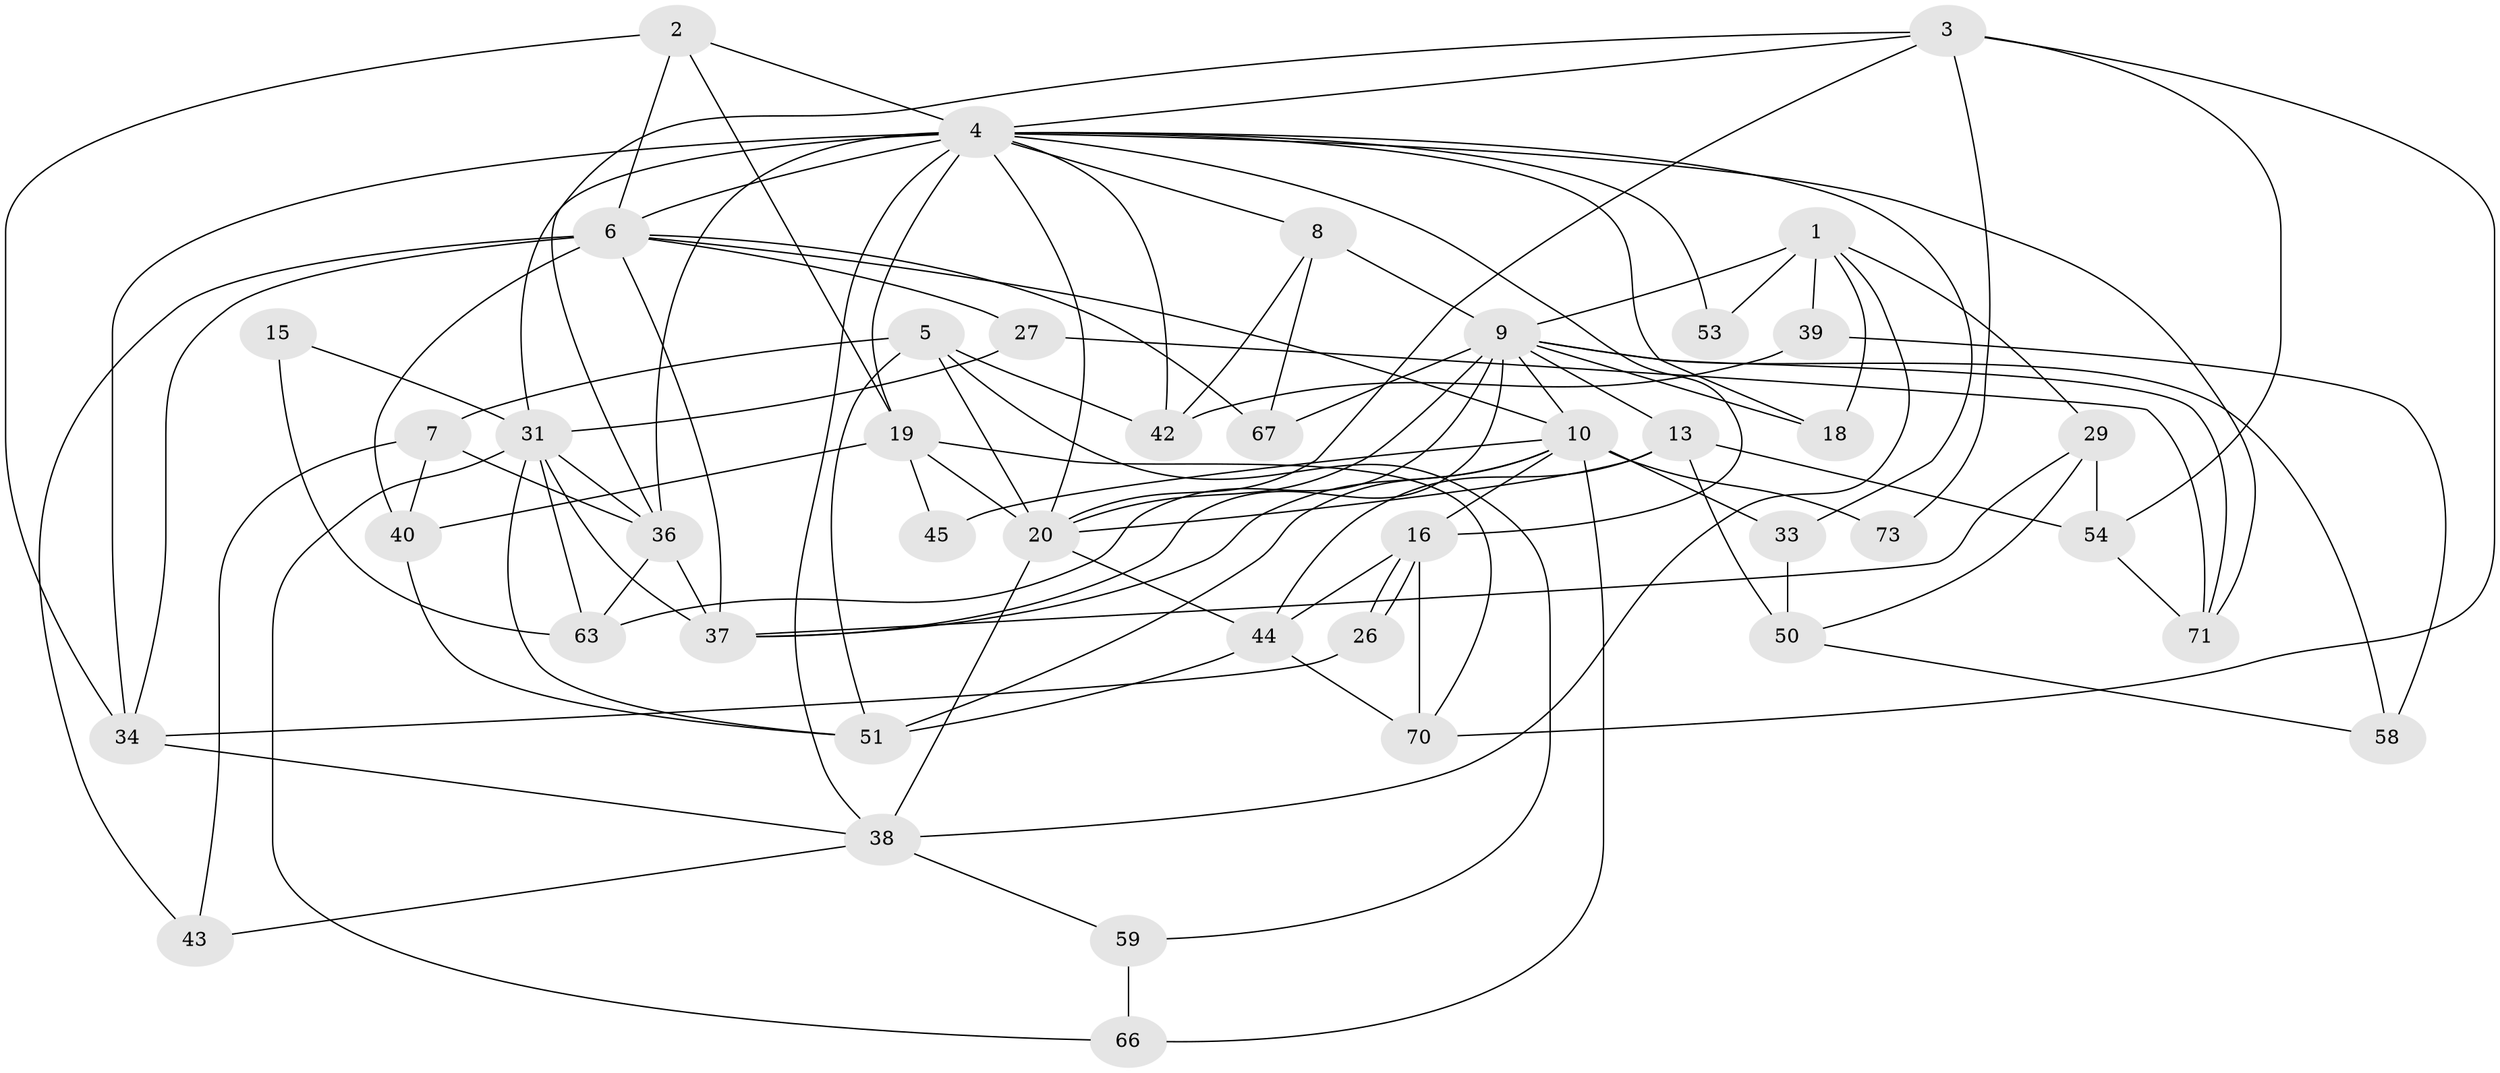 // original degree distribution, {3: 0.2191780821917808, 2: 0.1232876712328767, 4: 0.3424657534246575, 8: 0.0136986301369863, 5: 0.2054794520547945, 6: 0.0821917808219178, 7: 0.0136986301369863}
// Generated by graph-tools (version 1.1) at 2025/18/03/04/25 18:18:37]
// undirected, 43 vertices, 105 edges
graph export_dot {
graph [start="1"]
  node [color=gray90,style=filled];
  1 [super="+32"];
  2 [super="+64"];
  3 [super="+11"];
  4 [super="+48+12+23+52"];
  5;
  6 [super="+61+47+21"];
  7;
  8 [super="+65"];
  9 [super="+56+14+24"];
  10 [super="+55+49+28"];
  13 [super="+30"];
  15;
  16 [super="+17"];
  18;
  19 [super="+46"];
  20 [super="+41+22"];
  26;
  27;
  29;
  31 [super="+35"];
  33;
  34;
  36 [super="+72"];
  37;
  38 [super="+69"];
  39;
  40;
  42;
  43;
  44;
  45;
  50 [super="+68"];
  51;
  53;
  54;
  58 [super="+60"];
  59 [super="+62"];
  63;
  66;
  67;
  70;
  71;
  73;
  1 -- 9 [weight=2];
  1 -- 18;
  1 -- 53;
  1 -- 39;
  1 -- 29;
  1 -- 38;
  2 -- 19;
  2 -- 34;
  2 -- 4;
  2 -- 6;
  3 -- 70;
  3 -- 73;
  3 -- 4;
  3 -- 20;
  3 -- 54;
  3 -- 36;
  4 -- 34 [weight=2];
  4 -- 53;
  4 -- 71;
  4 -- 33;
  4 -- 8;
  4 -- 6 [weight=2];
  4 -- 18;
  4 -- 38;
  4 -- 42;
  4 -- 31;
  4 -- 19;
  4 -- 20;
  4 -- 16;
  4 -- 36;
  5 -- 42;
  5 -- 51;
  5 -- 7;
  5 -- 20;
  5 -- 59;
  6 -- 37;
  6 -- 27;
  6 -- 67;
  6 -- 40;
  6 -- 43;
  6 -- 34;
  6 -- 10;
  7 -- 40;
  7 -- 43;
  7 -- 36;
  8 -- 9 [weight=2];
  8 -- 42;
  8 -- 67;
  9 -- 18;
  9 -- 20;
  9 -- 58 [weight=2];
  9 -- 13 [weight=2];
  9 -- 37;
  9 -- 71;
  9 -- 67;
  9 -- 63;
  9 -- 10;
  10 -- 51;
  10 -- 45;
  10 -- 16;
  10 -- 33;
  10 -- 37;
  10 -- 73;
  10 -- 66;
  13 -- 54;
  13 -- 44;
  13 -- 20;
  13 -- 50;
  15 -- 63;
  15 -- 31;
  16 -- 26;
  16 -- 26;
  16 -- 44;
  16 -- 70;
  19 -- 40;
  19 -- 45;
  19 -- 70;
  19 -- 20;
  20 -- 38;
  20 -- 44;
  26 -- 34;
  27 -- 71;
  27 -- 31;
  29 -- 54;
  29 -- 37;
  29 -- 50;
  31 -- 37;
  31 -- 51;
  31 -- 63;
  31 -- 66;
  31 -- 36;
  33 -- 50 [weight=2];
  34 -- 38;
  36 -- 37;
  36 -- 63;
  38 -- 59;
  38 -- 43;
  39 -- 58;
  39 -- 42;
  40 -- 51;
  44 -- 51;
  44 -- 70;
  50 -- 58;
  54 -- 71;
  59 -- 66;
}
